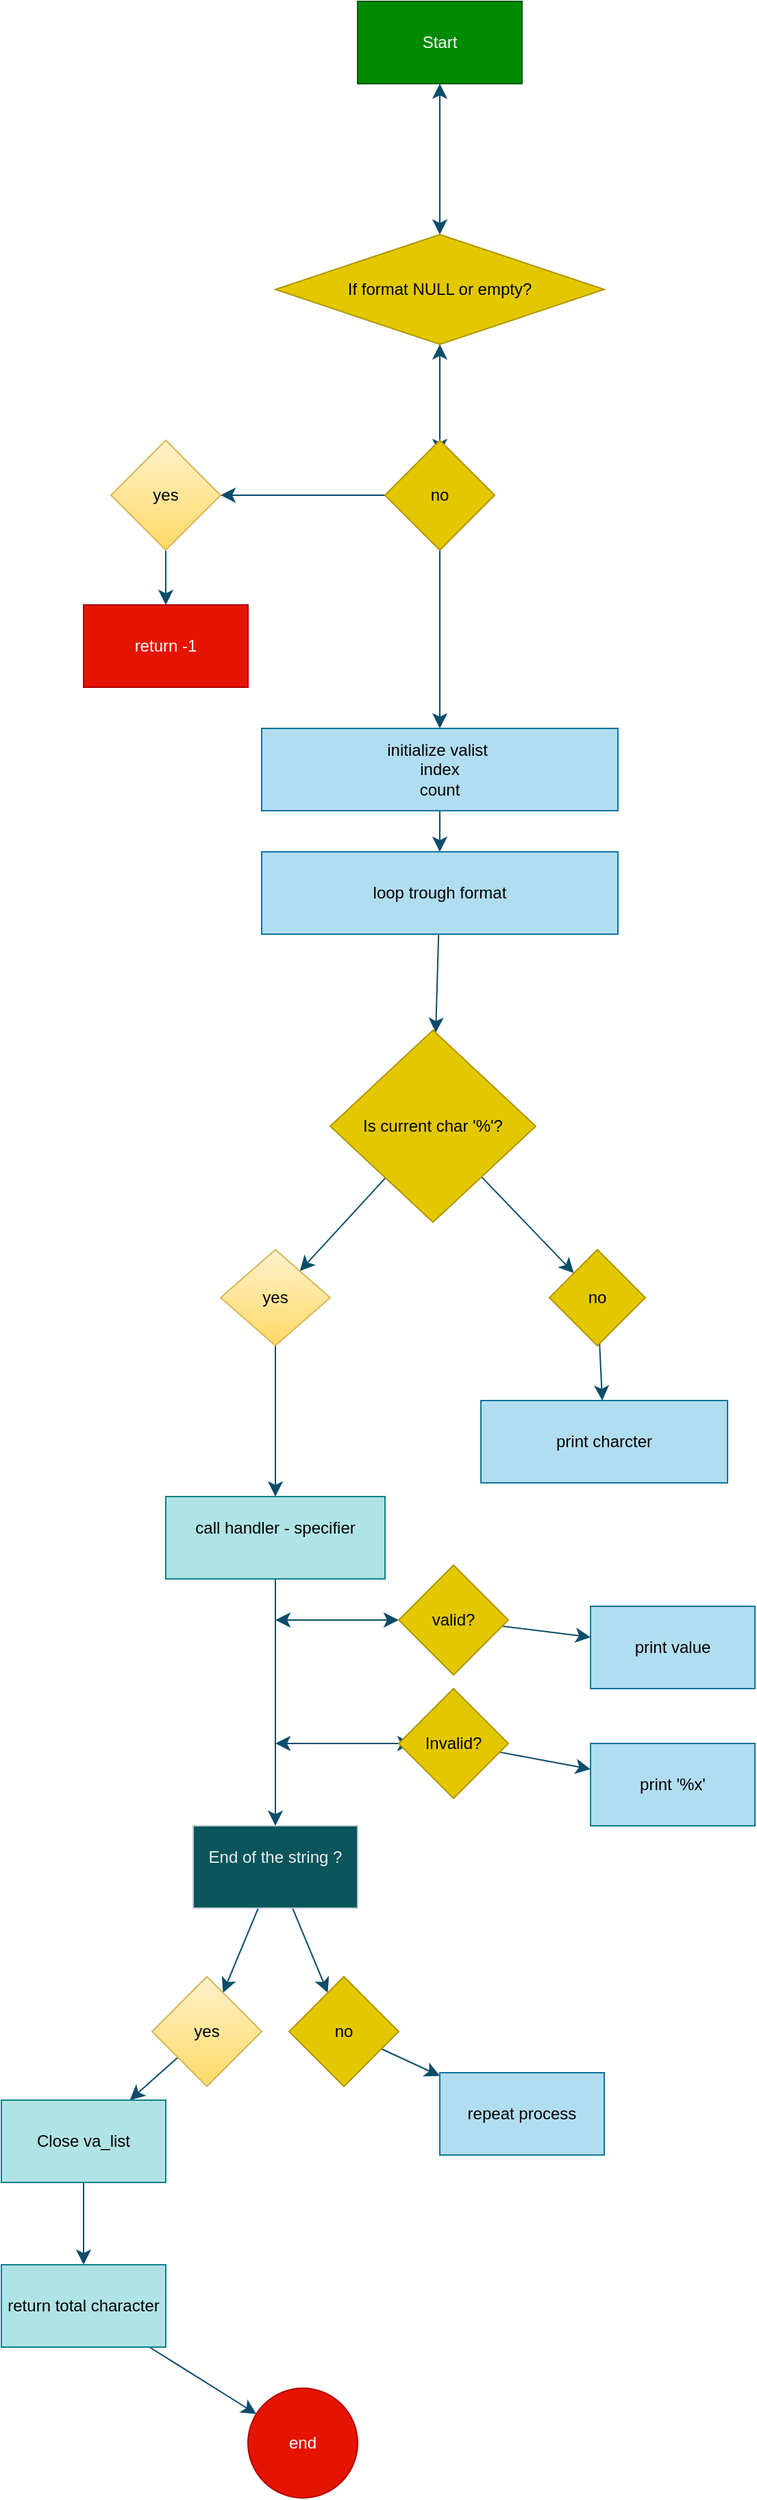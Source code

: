 <mxfile version="26.1.3">
  <diagram id="prtHgNgQTEPvFCAcTncT" name="Page-1">
    <mxGraphModel dx="887" dy="1992" grid="1" gridSize="10" guides="0" tooltips="1" connect="1" arrows="1" fold="1" page="1" pageScale="1" pageWidth="827" pageHeight="1169" math="0" shadow="0">
      <root>
        <mxCell id="0" />
        <mxCell id="1" parent="0" />
        <mxCell id="xFT_jm4xJvCb5Ql2Q90d-18" value="" style="endArrow=classic;startArrow=classic;html=1;rounded=0;fontSize=12;startSize=8;endSize=8;entryX=0.5;entryY=1;entryDx=0;entryDy=0;labelBackgroundColor=none;strokeColor=#0B4D6A;fontColor=default;" edge="1" parent="1" target="xFT_jm4xJvCb5Ql2Q90d-16">
          <mxGeometry width="50" height="50" relative="1" as="geometry">
            <mxPoint x="340" y="50" as="sourcePoint" />
            <mxPoint x="390" y="90" as="targetPoint" />
          </mxGeometry>
        </mxCell>
        <mxCell id="xFT_jm4xJvCb5Ql2Q90d-3" value="Start" style="rounded=0;whiteSpace=wrap;html=1;labelBackgroundColor=none;fillColor=#008a00;strokeColor=#005700;textDirection=ltr;fontColor=#ffffff;" vertex="1" parent="1">
          <mxGeometry x="280" y="-280" width="120" height="60" as="geometry" />
        </mxCell>
        <mxCell id="xFT_jm4xJvCb5Ql2Q90d-15" value="" style="endArrow=classic;startArrow=classic;html=1;rounded=0;fontSize=12;startSize=8;endSize=8;curved=1;labelBackgroundColor=none;strokeColor=#0B4D6A;fontColor=default;" edge="1" parent="1" source="xFT_jm4xJvCb5Ql2Q90d-16" target="xFT_jm4xJvCb5Ql2Q90d-3">
          <mxGeometry width="50" height="50" relative="1" as="geometry">
            <mxPoint x="340" y="-60" as="sourcePoint" />
            <mxPoint x="390" y="-110" as="targetPoint" />
          </mxGeometry>
        </mxCell>
        <mxCell id="xFT_jm4xJvCb5Ql2Q90d-22" value="" style="edgeStyle=none;curved=1;rounded=0;orthogonalLoop=1;jettySize=auto;html=1;fontSize=12;startSize=8;endSize=8;labelBackgroundColor=none;strokeColor=#0B4D6A;fontColor=default;" edge="1" parent="1" source="xFT_jm4xJvCb5Ql2Q90d-20" target="xFT_jm4xJvCb5Ql2Q90d-21">
          <mxGeometry relative="1" as="geometry" />
        </mxCell>
        <mxCell id="xFT_jm4xJvCb5Ql2Q90d-26" value="" style="edgeStyle=none;curved=1;rounded=0;orthogonalLoop=1;jettySize=auto;html=1;fontSize=12;startSize=8;endSize=8;labelBackgroundColor=none;strokeColor=#0B4D6A;fontColor=default;" edge="1" parent="1" source="xFT_jm4xJvCb5Ql2Q90d-20" target="xFT_jm4xJvCb5Ql2Q90d-25">
          <mxGeometry relative="1" as="geometry" />
        </mxCell>
        <mxCell id="xFT_jm4xJvCb5Ql2Q90d-20" value="no" style="rhombus;whiteSpace=wrap;html=1;labelBackgroundColor=none;fillColor=#e3c800;strokeColor=#B09500;fontColor=#000000;" vertex="1" parent="1">
          <mxGeometry x="300" y="40" width="80" height="80" as="geometry" />
        </mxCell>
        <mxCell id="xFT_jm4xJvCb5Ql2Q90d-24" value="" style="edgeStyle=none;curved=1;rounded=0;orthogonalLoop=1;jettySize=auto;html=1;fontSize=12;startSize=8;endSize=8;labelBackgroundColor=none;strokeColor=#0B4D6A;fontColor=default;" edge="1" parent="1" source="xFT_jm4xJvCb5Ql2Q90d-21" target="xFT_jm4xJvCb5Ql2Q90d-23">
          <mxGeometry relative="1" as="geometry" />
        </mxCell>
        <mxCell id="xFT_jm4xJvCb5Ql2Q90d-21" value="&lt;font&gt;initialize valist&amp;nbsp;&lt;/font&gt;&lt;div&gt;index&lt;/div&gt;&lt;div&gt;count&lt;/div&gt;" style="whiteSpace=wrap;html=1;labelBackgroundColor=none;fillColor=#b1ddf0;strokeColor=#10739e;" vertex="1" parent="1">
          <mxGeometry x="210" y="250" width="260" height="60" as="geometry" />
        </mxCell>
        <mxCell id="xFT_jm4xJvCb5Ql2Q90d-34" value="" style="edgeStyle=none;curved=1;rounded=0;orthogonalLoop=1;jettySize=auto;html=1;strokeColor=#0B4D6A;fontSize=12;startSize=8;endSize=8;" edge="1" parent="1" source="xFT_jm4xJvCb5Ql2Q90d-23" target="xFT_jm4xJvCb5Ql2Q90d-33">
          <mxGeometry relative="1" as="geometry" />
        </mxCell>
        <mxCell id="xFT_jm4xJvCb5Ql2Q90d-23" value="loop trough format" style="whiteSpace=wrap;html=1;labelBackgroundColor=none;fillColor=#b1ddf0;strokeColor=#10739e;" vertex="1" parent="1">
          <mxGeometry x="210" y="340" width="260" height="60" as="geometry" />
        </mxCell>
        <mxCell id="xFT_jm4xJvCb5Ql2Q90d-28" value="" style="edgeStyle=none;curved=1;rounded=0;orthogonalLoop=1;jettySize=auto;html=1;fontSize=12;startSize=8;endSize=8;labelBackgroundColor=none;strokeColor=#0B4D6A;fontColor=default;" edge="1" parent="1" source="xFT_jm4xJvCb5Ql2Q90d-25" target="xFT_jm4xJvCb5Ql2Q90d-27">
          <mxGeometry relative="1" as="geometry" />
        </mxCell>
        <mxCell id="xFT_jm4xJvCb5Ql2Q90d-25" value="yes" style="rhombus;whiteSpace=wrap;html=1;labelBackgroundColor=none;fillColor=#fff2cc;strokeColor=#d6b656;gradientColor=#ffd966;" vertex="1" parent="1">
          <mxGeometry x="100" y="40" width="80" height="80" as="geometry" />
        </mxCell>
        <mxCell id="xFT_jm4xJvCb5Ql2Q90d-27" value="return -1" style="whiteSpace=wrap;html=1;labelBackgroundColor=none;fillColor=#e51400;strokeColor=#B20000;fontColor=#ffffff;" vertex="1" parent="1">
          <mxGeometry x="80" y="160" width="120" height="60" as="geometry" />
        </mxCell>
        <mxCell id="xFT_jm4xJvCb5Ql2Q90d-32" value="" style="endArrow=classic;startArrow=classic;html=1;rounded=0;fontSize=12;startSize=8;endSize=8;curved=1;labelBackgroundColor=none;strokeColor=#0B4D6A;fontColor=default;" edge="1" parent="1" target="xFT_jm4xJvCb5Ql2Q90d-16">
          <mxGeometry width="50" height="50" relative="1" as="geometry">
            <mxPoint x="340" y="-60" as="sourcePoint" />
            <mxPoint x="340" y="-220" as="targetPoint" />
          </mxGeometry>
        </mxCell>
        <mxCell id="xFT_jm4xJvCb5Ql2Q90d-16" value="If format NULL or empty?" style="rhombus;fillColor=#e3c800;strokeColor=#B09500;align=center;textDirection=ltr;whiteSpace=wrap;fontColor=#000000;" vertex="1" parent="1">
          <mxGeometry x="220" y="-110" width="240" height="80" as="geometry" />
        </mxCell>
        <mxCell id="xFT_jm4xJvCb5Ql2Q90d-36" value="" style="edgeStyle=none;curved=1;rounded=0;orthogonalLoop=1;jettySize=auto;html=1;strokeColor=#0B4D6A;fontSize=12;startSize=8;endSize=8;" edge="1" parent="1" source="xFT_jm4xJvCb5Ql2Q90d-33" target="xFT_jm4xJvCb5Ql2Q90d-35">
          <mxGeometry relative="1" as="geometry" />
        </mxCell>
        <mxCell id="xFT_jm4xJvCb5Ql2Q90d-38" value="" style="edgeStyle=none;curved=1;rounded=0;orthogonalLoop=1;jettySize=auto;html=1;strokeColor=#0B4D6A;fontSize=12;startSize=8;endSize=8;" edge="1" parent="1" source="xFT_jm4xJvCb5Ql2Q90d-33" target="xFT_jm4xJvCb5Ql2Q90d-37">
          <mxGeometry relative="1" as="geometry" />
        </mxCell>
        <mxCell id="xFT_jm4xJvCb5Ql2Q90d-33" value="Is current char &#39;%&#39;?" style="rhombus;whiteSpace=wrap;html=1;fillColor=#e3c800;strokeColor=#B09500;fontColor=#000000;labelBackgroundColor=none;" vertex="1" parent="1">
          <mxGeometry x="260" y="470" width="150" height="140" as="geometry" />
        </mxCell>
        <mxCell id="xFT_jm4xJvCb5Ql2Q90d-40" value="" style="edgeStyle=none;curved=1;rounded=0;orthogonalLoop=1;jettySize=auto;html=1;strokeColor=#0B4D6A;fontSize=12;startSize=8;endSize=8;" edge="1" parent="1" source="xFT_jm4xJvCb5Ql2Q90d-35" target="xFT_jm4xJvCb5Ql2Q90d-39">
          <mxGeometry relative="1" as="geometry" />
        </mxCell>
        <mxCell id="xFT_jm4xJvCb5Ql2Q90d-35" value="yes" style="rhombus;whiteSpace=wrap;html=1;fillColor=#fff2cc;strokeColor=#d6b656;labelBackgroundColor=none;gradientColor=#ffd966;" vertex="1" parent="1">
          <mxGeometry x="180" y="630" width="80" height="70" as="geometry" />
        </mxCell>
        <mxCell id="xFT_jm4xJvCb5Ql2Q90d-42" value="" style="edgeStyle=none;curved=1;rounded=0;orthogonalLoop=1;jettySize=auto;html=1;strokeColor=#0B4D6A;fontSize=12;startSize=8;endSize=8;" edge="1" parent="1" source="xFT_jm4xJvCb5Ql2Q90d-37" target="xFT_jm4xJvCb5Ql2Q90d-41">
          <mxGeometry relative="1" as="geometry" />
        </mxCell>
        <mxCell id="xFT_jm4xJvCb5Ql2Q90d-37" value="no" style="rhombus;whiteSpace=wrap;html=1;fillColor=#e3c800;strokeColor=#B09500;labelBackgroundColor=none;fontColor=#000000;" vertex="1" parent="1">
          <mxGeometry x="420" y="630" width="70" height="70" as="geometry" />
        </mxCell>
        <mxCell id="xFT_jm4xJvCb5Ql2Q90d-44" value="" style="edgeStyle=none;curved=1;rounded=0;orthogonalLoop=1;jettySize=auto;html=1;strokeColor=#0B4D6A;fontSize=12;startSize=8;endSize=8;" edge="1" parent="1" source="xFT_jm4xJvCb5Ql2Q90d-39" target="xFT_jm4xJvCb5Ql2Q90d-43">
          <mxGeometry relative="1" as="geometry">
            <Array as="points">
              <mxPoint x="220" y="970" />
            </Array>
          </mxGeometry>
        </mxCell>
        <mxCell id="xFT_jm4xJvCb5Ql2Q90d-39" value="&lt;div&gt;call handler - specifier&lt;/div&gt;&lt;div&gt;&lt;br&gt;&lt;/div&gt;" style="whiteSpace=wrap;html=1;fillColor=#b0e3e6;strokeColor=#0e8088;labelBackgroundColor=none;" vertex="1" parent="1">
          <mxGeometry x="140" y="810" width="160" height="60" as="geometry" />
        </mxCell>
        <mxCell id="xFT_jm4xJvCb5Ql2Q90d-41" value="print charcter" style="whiteSpace=wrap;html=1;fillColor=#b1ddf0;strokeColor=#10739e;labelBackgroundColor=none;" vertex="1" parent="1">
          <mxGeometry x="370" y="740" width="180" height="60" as="geometry" />
        </mxCell>
        <mxCell id="xFT_jm4xJvCb5Ql2Q90d-55" value="" style="edgeStyle=none;curved=1;rounded=0;orthogonalLoop=1;jettySize=auto;html=1;strokeColor=#0B4D6A;fontSize=12;startSize=8;endSize=8;" edge="1" parent="1" source="xFT_jm4xJvCb5Ql2Q90d-43" target="xFT_jm4xJvCb5Ql2Q90d-54">
          <mxGeometry relative="1" as="geometry" />
        </mxCell>
        <mxCell id="xFT_jm4xJvCb5Ql2Q90d-57" value="" style="edgeStyle=none;curved=1;rounded=0;orthogonalLoop=1;jettySize=auto;html=1;strokeColor=#0B4D6A;fontSize=12;startSize=8;endSize=8;" edge="1" parent="1" source="xFT_jm4xJvCb5Ql2Q90d-43" target="xFT_jm4xJvCb5Ql2Q90d-56">
          <mxGeometry relative="1" as="geometry" />
        </mxCell>
        <mxCell id="xFT_jm4xJvCb5Ql2Q90d-43" value="&lt;font&gt;End of the string ?&lt;/font&gt;&lt;div&gt;&lt;br&gt;&lt;/div&gt;" style="whiteSpace=wrap;html=1;fillColor=#09555B;strokeColor=#BAC8D3;fontColor=#EEEEEE;labelBackgroundColor=none;" vertex="1" parent="1">
          <mxGeometry x="160" y="1050" width="120" height="60" as="geometry" />
        </mxCell>
        <mxCell id="xFT_jm4xJvCb5Ql2Q90d-46" value="" style="endArrow=classic;startArrow=classic;html=1;rounded=0;strokeColor=#0B4D6A;fontSize=12;startSize=8;endSize=8;curved=1;" edge="1" parent="1">
          <mxGeometry width="50" height="50" relative="1" as="geometry">
            <mxPoint x="220" y="990" as="sourcePoint" />
            <mxPoint x="320" y="990" as="targetPoint" />
          </mxGeometry>
        </mxCell>
        <mxCell id="xFT_jm4xJvCb5Ql2Q90d-47" value="" style="endArrow=classic;startArrow=classic;html=1;rounded=0;strokeColor=#0B4D6A;fontSize=12;startSize=8;endSize=8;curved=1;" edge="1" parent="1" target="xFT_jm4xJvCb5Ql2Q90d-48">
          <mxGeometry width="50" height="50" relative="1" as="geometry">
            <mxPoint x="220" y="900" as="sourcePoint" />
            <mxPoint x="320" y="920" as="targetPoint" />
            <Array as="points" />
          </mxGeometry>
        </mxCell>
        <mxCell id="xFT_jm4xJvCb5Ql2Q90d-51" value="" style="edgeStyle=none;curved=1;rounded=0;orthogonalLoop=1;jettySize=auto;html=1;strokeColor=#0B4D6A;fontSize=12;startSize=8;endSize=8;" edge="1" parent="1" source="xFT_jm4xJvCb5Ql2Q90d-48" target="xFT_jm4xJvCb5Ql2Q90d-50">
          <mxGeometry relative="1" as="geometry" />
        </mxCell>
        <mxCell id="xFT_jm4xJvCb5Ql2Q90d-48" value="valid?" style="rhombus;whiteSpace=wrap;html=1;strokeColor=#B09500;fontColor=#000000;fillColor=#e3c800;" vertex="1" parent="1">
          <mxGeometry x="310" y="860" width="80" height="80" as="geometry" />
        </mxCell>
        <mxCell id="xFT_jm4xJvCb5Ql2Q90d-53" value="" style="edgeStyle=none;curved=1;rounded=0;orthogonalLoop=1;jettySize=auto;html=1;strokeColor=#0B4D6A;fontSize=12;startSize=8;endSize=8;" edge="1" parent="1" source="xFT_jm4xJvCb5Ql2Q90d-49" target="xFT_jm4xJvCb5Ql2Q90d-52">
          <mxGeometry relative="1" as="geometry" />
        </mxCell>
        <mxCell id="xFT_jm4xJvCb5Ql2Q90d-49" value="Invalid?" style="rhombus;whiteSpace=wrap;html=1;strokeColor=#B09500;fontColor=#000000;fillColor=#e3c800;" vertex="1" parent="1">
          <mxGeometry x="310" y="950" width="80" height="80" as="geometry" />
        </mxCell>
        <mxCell id="xFT_jm4xJvCb5Ql2Q90d-50" value="print value" style="whiteSpace=wrap;html=1;fillColor=#b1ddf0;strokeColor=#10739e;" vertex="1" parent="1">
          <mxGeometry x="450" y="890" width="120" height="60" as="geometry" />
        </mxCell>
        <mxCell id="xFT_jm4xJvCb5Ql2Q90d-52" value="print &#39;%x&#39;" style="whiteSpace=wrap;html=1;fillColor=#b1ddf0;strokeColor=#10739e;" vertex="1" parent="1">
          <mxGeometry x="450" y="990" width="120" height="60" as="geometry" />
        </mxCell>
        <mxCell id="xFT_jm4xJvCb5Ql2Q90d-61" value="" style="edgeStyle=none;curved=1;rounded=0;orthogonalLoop=1;jettySize=auto;html=1;strokeColor=#0B4D6A;fontSize=12;startSize=8;endSize=8;" edge="1" parent="1" source="xFT_jm4xJvCb5Ql2Q90d-54" target="xFT_jm4xJvCb5Ql2Q90d-60">
          <mxGeometry relative="1" as="geometry" />
        </mxCell>
        <mxCell id="xFT_jm4xJvCb5Ql2Q90d-54" value="yes" style="rhombus;whiteSpace=wrap;html=1;fillColor=#fff2cc;strokeColor=#d6b656;labelBackgroundColor=none;gradientColor=#ffd966;" vertex="1" parent="1">
          <mxGeometry x="130" y="1160" width="80" height="80" as="geometry" />
        </mxCell>
        <mxCell id="xFT_jm4xJvCb5Ql2Q90d-59" value="" style="edgeStyle=none;curved=1;rounded=0;orthogonalLoop=1;jettySize=auto;html=1;strokeColor=#0B4D6A;fontSize=12;startSize=8;endSize=8;" edge="1" parent="1" source="xFT_jm4xJvCb5Ql2Q90d-56" target="xFT_jm4xJvCb5Ql2Q90d-58">
          <mxGeometry relative="1" as="geometry" />
        </mxCell>
        <mxCell id="xFT_jm4xJvCb5Ql2Q90d-56" value="no" style="rhombus;whiteSpace=wrap;html=1;fillColor=#e3c800;strokeColor=#B09500;labelBackgroundColor=none;fontColor=#000000;" vertex="1" parent="1">
          <mxGeometry x="230" y="1160" width="80" height="80" as="geometry" />
        </mxCell>
        <mxCell id="xFT_jm4xJvCb5Ql2Q90d-58" value="repeat process" style="whiteSpace=wrap;html=1;fillColor=#b1ddf0;strokeColor=#10739e;labelBackgroundColor=none;" vertex="1" parent="1">
          <mxGeometry x="340" y="1230" width="120" height="60" as="geometry" />
        </mxCell>
        <mxCell id="xFT_jm4xJvCb5Ql2Q90d-63" value="" style="edgeStyle=none;curved=1;rounded=0;orthogonalLoop=1;jettySize=auto;html=1;strokeColor=#0B4D6A;fontSize=12;startSize=8;endSize=8;" edge="1" parent="1" source="xFT_jm4xJvCb5Ql2Q90d-60" target="xFT_jm4xJvCb5Ql2Q90d-62">
          <mxGeometry relative="1" as="geometry" />
        </mxCell>
        <mxCell id="xFT_jm4xJvCb5Ql2Q90d-60" value="Close va_list" style="whiteSpace=wrap;html=1;fillColor=#b0e3e6;strokeColor=#0e8088;labelBackgroundColor=none;" vertex="1" parent="1">
          <mxGeometry x="20" y="1250" width="120" height="60" as="geometry" />
        </mxCell>
        <mxCell id="xFT_jm4xJvCb5Ql2Q90d-65" value="" style="edgeStyle=none;curved=1;rounded=0;orthogonalLoop=1;jettySize=auto;html=1;strokeColor=#0B4D6A;fontSize=12;startSize=8;endSize=8;" edge="1" parent="1" source="xFT_jm4xJvCb5Ql2Q90d-62" target="xFT_jm4xJvCb5Ql2Q90d-64">
          <mxGeometry relative="1" as="geometry" />
        </mxCell>
        <mxCell id="xFT_jm4xJvCb5Ql2Q90d-62" value="return total character" style="whiteSpace=wrap;html=1;fillColor=#b0e3e6;strokeColor=#0e8088;labelBackgroundColor=none;" vertex="1" parent="1">
          <mxGeometry x="20" y="1370" width="120" height="60" as="geometry" />
        </mxCell>
        <mxCell id="xFT_jm4xJvCb5Ql2Q90d-64" value="end" style="ellipse;whiteSpace=wrap;html=1;fillColor=#e51400;strokeColor=#B20000;labelBackgroundColor=none;fontColor=#ffffff;" vertex="1" parent="1">
          <mxGeometry x="200" y="1460" width="80" height="80" as="geometry" />
        </mxCell>
      </root>
    </mxGraphModel>
  </diagram>
</mxfile>
